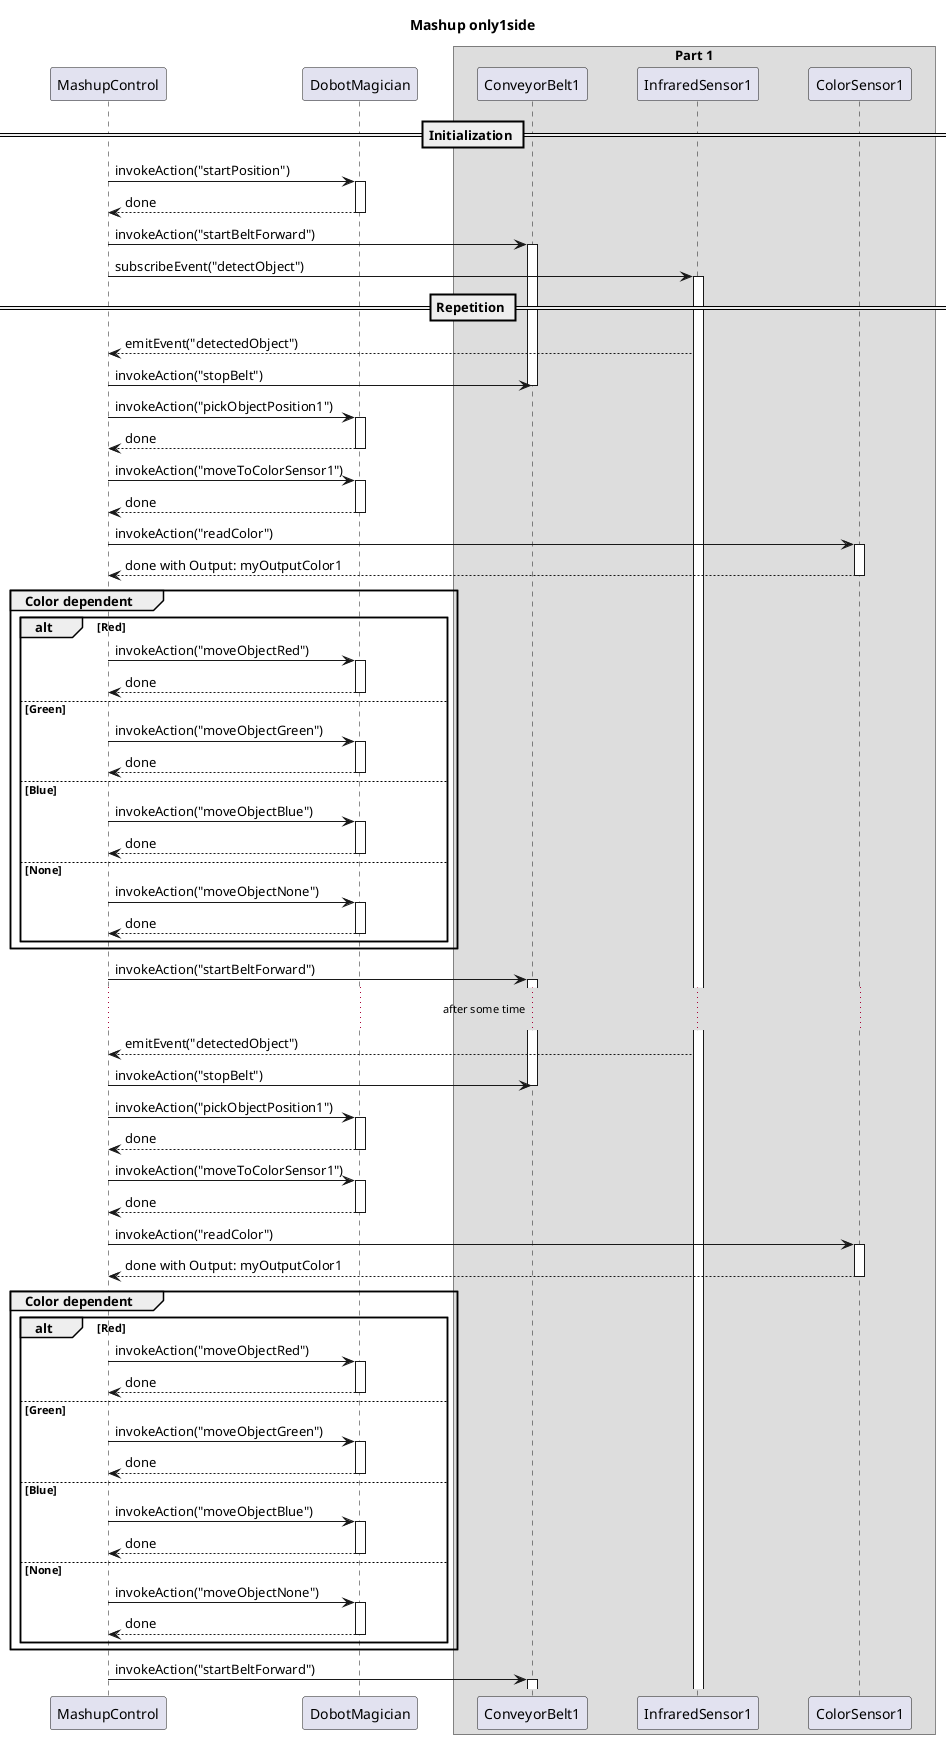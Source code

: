 @startuml

title Mashup only1side

skinparam ParticipantPadding 20
skinparam BoxPadding 10

participant MashupControl as MC
participant DobotMagician as DM

box "Part 1"
participant ConveyorBelt1 as CB1
participant InfraredSensor1 as IS1
participant ColorSensor1 as CS1
end box

== Initialization ==

MC -> DM: invokeAction("startPosition")
activate DM
MC <-- DM: done
deactivate DM

MC -> CB1: invokeAction("startBeltForward")
activate CB1

MC -> IS1: subscribeEvent("detectObject")
activate IS1

== Repetition ==

MC <-- IS1: emitEvent("detectedObject")
MC -> CB1: invokeAction("stopBelt")
deactivate CB1
MC -> DM: invokeAction("pickObjectPosition1")
activate DM
MC <-- DM: done
deactivate DM
MC -> DM: invokeAction("moveToColorSensor1")
activate DM
MC <-- DM: done
deactivate DM
MC -> CS1: invokeAction("readColor")
activate CS1
MC <-- CS1: done with Output: myOutputColor1
deactivate CS1
group Color dependent
alt Red
MC -> DM: invokeAction("moveObjectRed")
activate DM
MC <-- DM: done
deactivate DM
else Green
MC -> DM: invokeAction("moveObjectGreen")
activate DM
MC <-- DM: done
deactivate DM
else Blue
MC -> DM: invokeAction("moveObjectBlue")
activate DM
MC <-- DM: done
deactivate DM
else None
MC -> DM: invokeAction("moveObjectNone")
activate DM
MC <-- DM: done
deactivate DM
end
end
MC -> CB1: invokeAction("startBeltForward")
activate CB1

... after some time ...

MC <-- IS1: emitEvent("detectedObject")
MC -> CB1: invokeAction("stopBelt")
deactivate CB1
MC -> DM: invokeAction("pickObjectPosition1")
activate DM
MC <-- DM: done
deactivate DM
MC -> DM: invokeAction("moveToColorSensor1")
activate DM
MC <-- DM: done
deactivate DM
MC -> CS1: invokeAction("readColor")
activate CS1
MC <-- CS1: done with Output: myOutputColor1
deactivate CS1
group Color dependent
alt Red
MC -> DM: invokeAction("moveObjectRed")
activate DM
MC <-- DM: done
deactivate DM
else Green
MC -> DM: invokeAction("moveObjectGreen")
activate DM
MC <-- DM: done
deactivate DM
else Blue
MC -> DM: invokeAction("moveObjectBlue")
activate DM
MC <-- DM: done
deactivate DM
else None
MC -> DM: invokeAction("moveObjectNone")
activate DM
MC <-- DM: done
deactivate DM
end
end
MC -> CB1: invokeAction("startBeltForward")
activate CB1
@enduml
